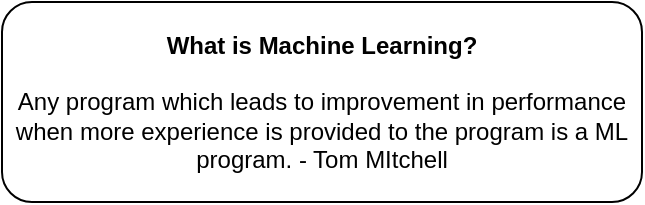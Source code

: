 <mxfile version="20.7.4" type="github">
  <diagram id="yiaCU1Vqxz6n_TdvmyUf" name="Page-1">
    <mxGraphModel dx="1434" dy="775" grid="1" gridSize="10" guides="1" tooltips="1" connect="1" arrows="1" fold="1" page="1" pageScale="1" pageWidth="850" pageHeight="1100" math="0" shadow="0">
      <root>
        <mxCell id="0" />
        <mxCell id="1" parent="0" />
        <mxCell id="5vYoBrWB2Ws82g73J6qU-2" value="&lt;b&gt;What is Machine Learning?&lt;/b&gt;&lt;br&gt;&lt;br&gt;Any program which leads to improvement in performance when more experience is provided to the program is a ML program. - Tom MItchell" style="rounded=1;whiteSpace=wrap;html=1;" vertex="1" parent="1">
          <mxGeometry x="360" y="370" width="320" height="100" as="geometry" />
        </mxCell>
      </root>
    </mxGraphModel>
  </diagram>
</mxfile>
